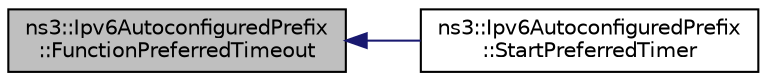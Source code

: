 digraph "ns3::Ipv6AutoconfiguredPrefix::FunctionPreferredTimeout"
{
  edge [fontname="Helvetica",fontsize="10",labelfontname="Helvetica",labelfontsize="10"];
  node [fontname="Helvetica",fontsize="10",shape=record];
  rankdir="LR";
  Node1 [label="ns3::Ipv6AutoconfiguredPrefix\l::FunctionPreferredTimeout",height=0.2,width=0.4,color="black", fillcolor="grey75", style="filled", fontcolor="black"];
  Node1 -> Node2 [dir="back",color="midnightblue",fontsize="10",style="solid"];
  Node2 [label="ns3::Ipv6AutoconfiguredPrefix\l::StartPreferredTimer",height=0.2,width=0.4,color="black", fillcolor="white", style="filled",URL="$d3/de5/classns3_1_1Ipv6AutoconfiguredPrefix.html#a8b1e842e9c7b957c34b942d57faa23e0",tooltip="Start the preferred timer. "];
}
